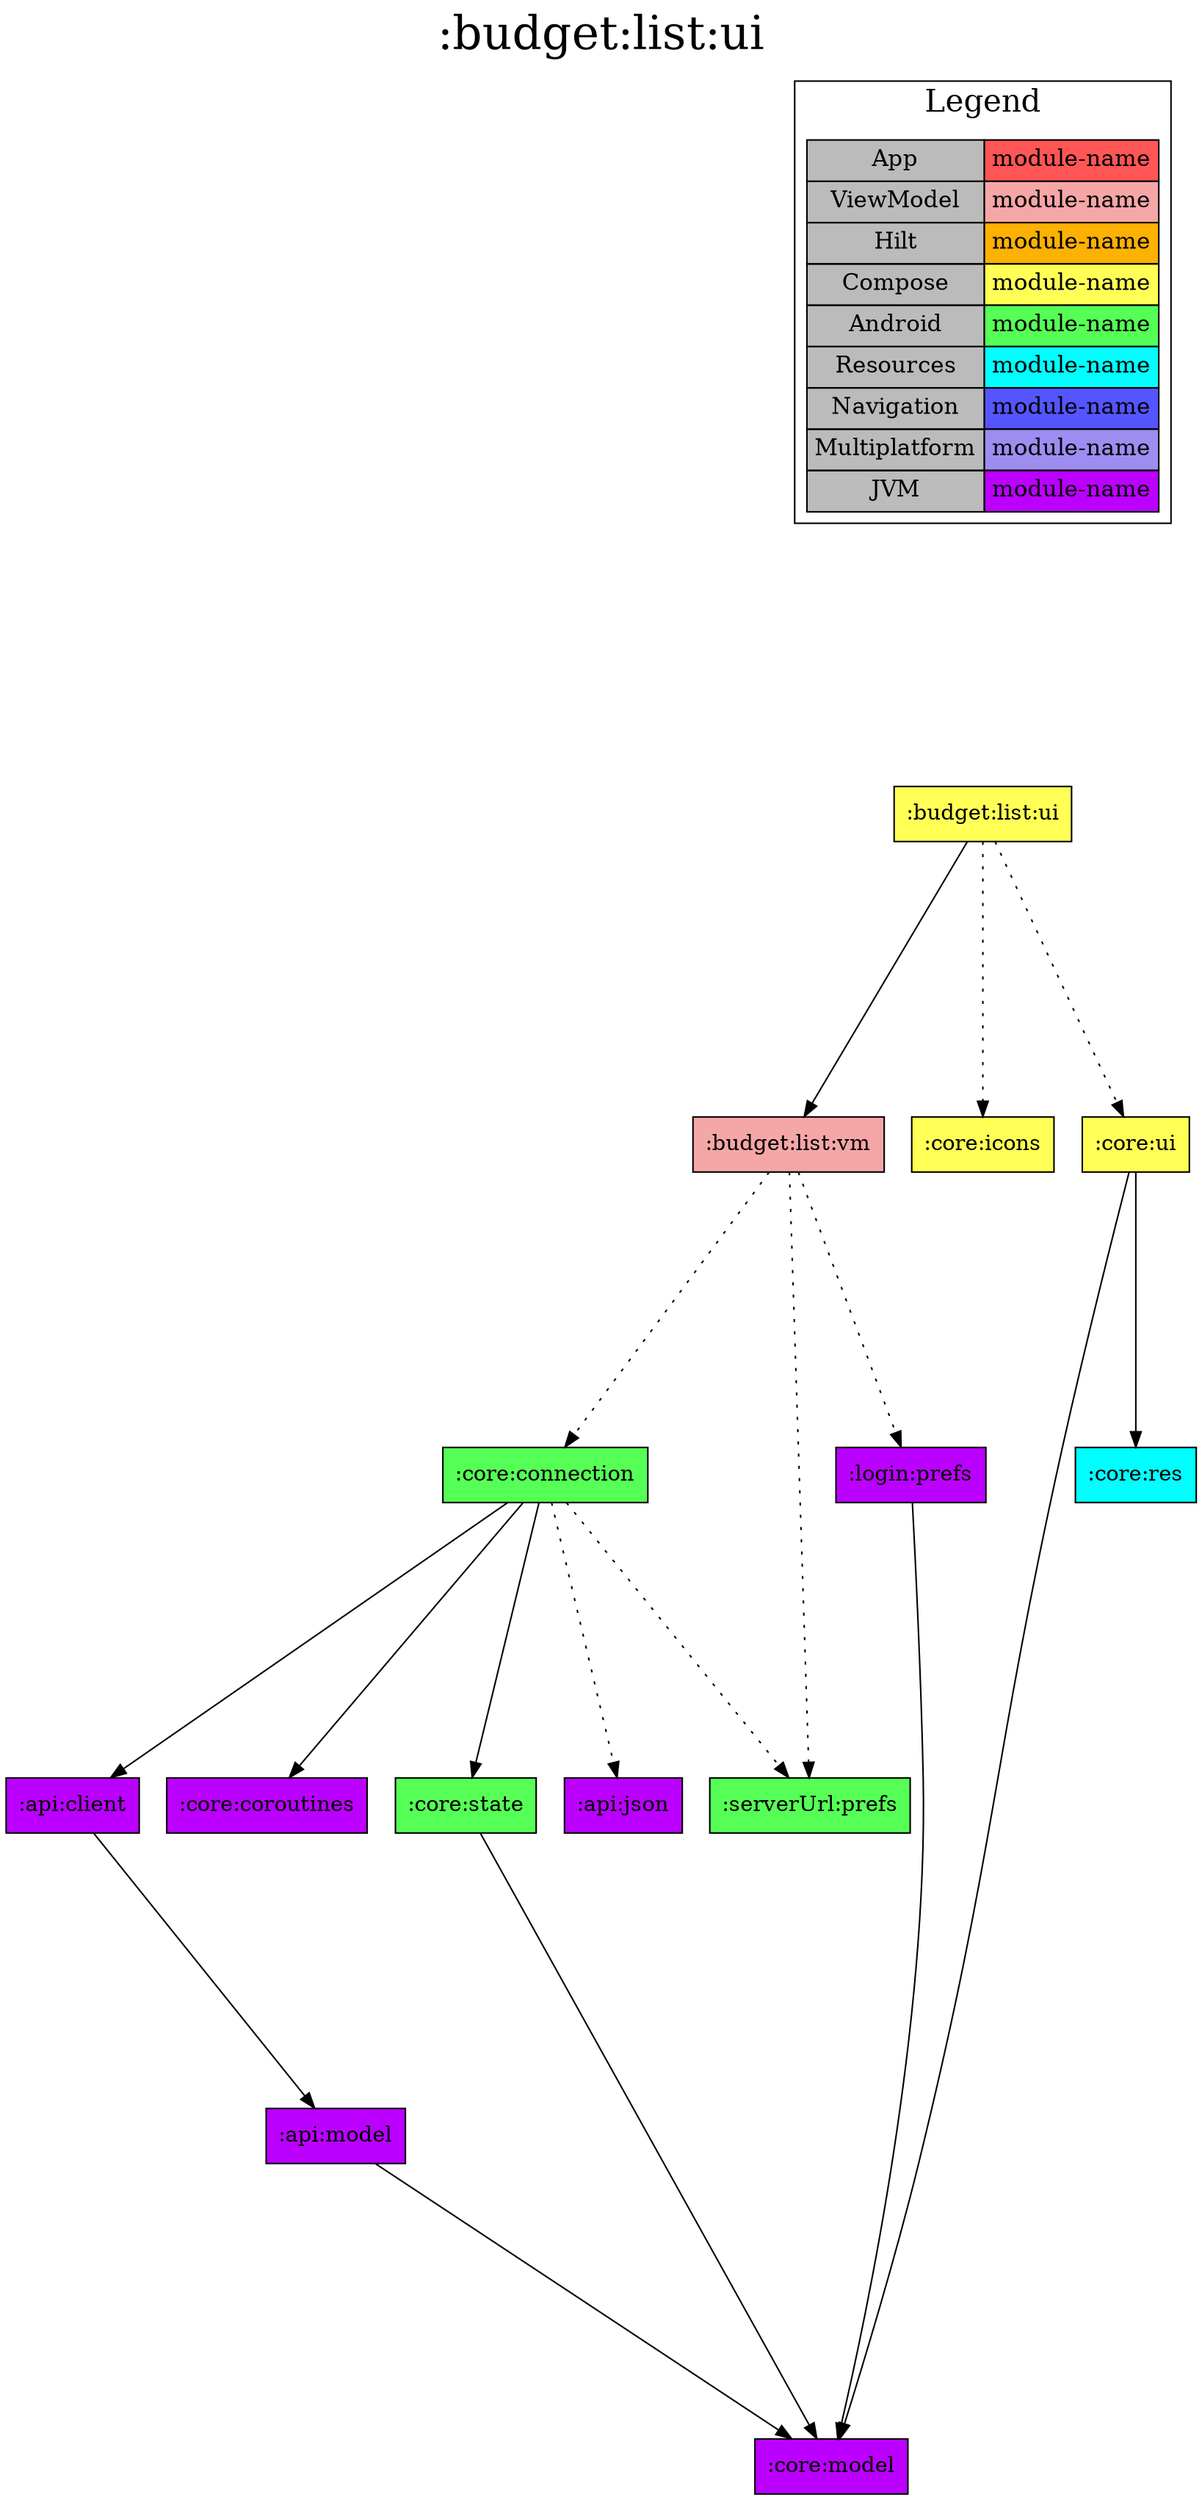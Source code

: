 digraph {
edge ["dir"="forward"]
graph ["dpi"="100","label"=":budget:list:ui","labelloc"="t","fontsize"="30","ranksep"="2.5","rankdir"="TB"]
node ["style"="filled"]
":budget:list:ui" ["fillcolor"="#FFFF55","shape"="box"]
":budget:list:vm" ["fillcolor"="#F5A6A6","shape"="box"]
":core:connection" ["fillcolor"="#55FF55","shape"="box"]
":api:client" ["fillcolor"="#BB00FF","shape"="box"]
":api:model" ["fillcolor"="#BB00FF","shape"="box"]
":core:model" ["fillcolor"="#BB00FF","shape"="box"]
":core:coroutines" ["fillcolor"="#BB00FF","shape"="box"]
":core:state" ["fillcolor"="#55FF55","shape"="box"]
":api:json" ["fillcolor"="#BB00FF","shape"="box"]
":serverUrl:prefs" ["fillcolor"="#55FF55","shape"="box"]
":login:prefs" ["fillcolor"="#BB00FF","shape"="box"]
":core:icons" ["fillcolor"="#FFFF55","shape"="box"]
":core:ui" ["fillcolor"="#FFFF55","shape"="box"]
":core:res" ["fillcolor"="#00FFFF","shape"="box"]
{
edge ["dir"="none"]
graph ["rank"="same"]
}
":budget:list:ui" -> ":budget:list:vm"
":budget:list:ui" -> ":core:icons" ["style"="dotted"]
":budget:list:ui" -> ":core:ui" ["style"="dotted"]
":budget:list:vm" -> ":core:connection" ["style"="dotted"]
":budget:list:vm" -> ":login:prefs" ["style"="dotted"]
":budget:list:vm" -> ":serverUrl:prefs" ["style"="dotted"]
":core:connection" -> ":api:client"
":core:connection" -> ":core:coroutines"
":core:connection" -> ":core:state"
":core:connection" -> ":api:json" ["style"="dotted"]
":core:connection" -> ":serverUrl:prefs" ["style"="dotted"]
":api:client" -> ":api:model"
":api:model" -> ":core:model"
":core:state" -> ":core:model"
":login:prefs" -> ":core:model"
":core:ui" -> ":core:model"
":core:ui" -> ":core:res"
subgraph "cluster_legend" {
edge ["dir"="none"]
graph ["label"="Legend","fontsize"="20"]
"Legend" ["style"="filled","fillcolor"="#bbbbbb","shape"="none","margin"="0","fontsize"="15","label"=<
<TABLE BORDER="0" CELLBORDER="1" CELLSPACING="0" CELLPADDING="4">
<TR><TD>App</TD><TD BGCOLOR="#FF5555">module-name</TD></TR>
<TR><TD>ViewModel</TD><TD BGCOLOR="#F5A6A6">module-name</TD></TR>
<TR><TD>Hilt</TD><TD BGCOLOR="#FCB103">module-name</TD></TR>
<TR><TD>Compose</TD><TD BGCOLOR="#FFFF55">module-name</TD></TR>
<TR><TD>Android</TD><TD BGCOLOR="#55FF55">module-name</TD></TR>
<TR><TD>Resources</TD><TD BGCOLOR="#00FFFF">module-name</TD></TR>
<TR><TD>Navigation</TD><TD BGCOLOR="#5555FF">module-name</TD></TR>
<TR><TD>Multiplatform</TD><TD BGCOLOR="#9D8DF1">module-name</TD></TR>
<TR><TD>JVM</TD><TD BGCOLOR="#BB00FF">module-name</TD></TR>
</TABLE>
>]
} -> ":budget:list:ui" ["style"="invis"]
}